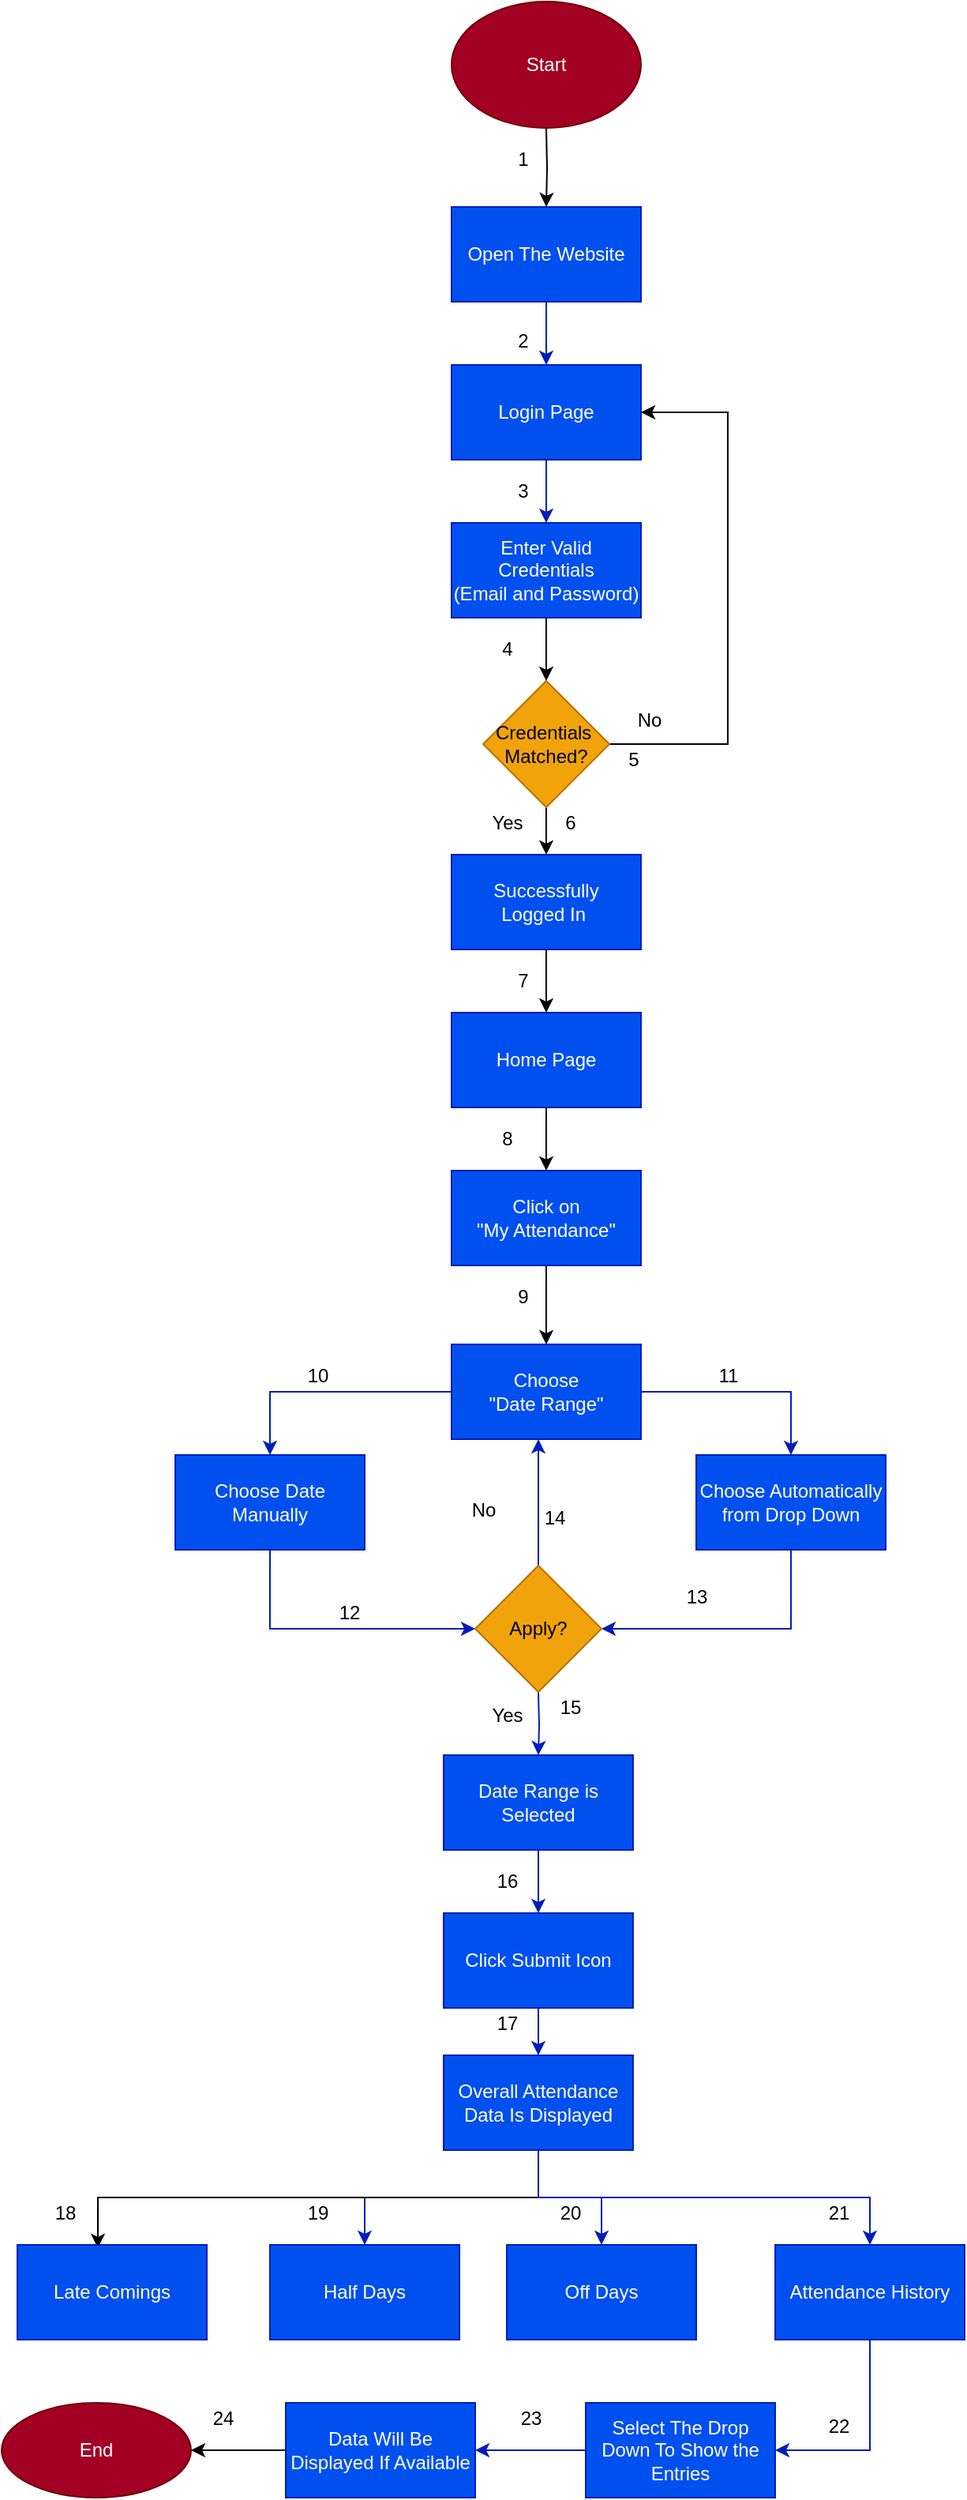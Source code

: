 <mxfile version="20.5.3" type="device"><diagram id="Wo5beu9dFC9uU2unMqDK" name="Page-1"><mxGraphModel dx="868" dy="482" grid="1" gridSize="10" guides="1" tooltips="1" connect="1" arrows="1" fold="1" page="1" pageScale="1" pageWidth="850" pageHeight="1100" math="0" shadow="0"><root><mxCell id="0"/><mxCell id="1" parent="0"/><mxCell id="JhOnWLGKEHYIRJ1bYAUn-1" value="" style="edgeStyle=orthogonalEdgeStyle;rounded=0;orthogonalLoop=1;jettySize=auto;html=1;" parent="1" target="JhOnWLGKEHYIRJ1bYAUn-3" edge="1"><mxGeometry relative="1" as="geometry"><mxPoint x="425" y="120" as="sourcePoint"/></mxGeometry></mxCell><mxCell id="JhOnWLGKEHYIRJ1bYAUn-2" value="" style="edgeStyle=orthogonalEdgeStyle;rounded=0;orthogonalLoop=1;jettySize=auto;html=1;fillColor=#0050ef;strokeColor=#001DBC;" parent="1" source="JhOnWLGKEHYIRJ1bYAUn-3" target="JhOnWLGKEHYIRJ1bYAUn-5" edge="1"><mxGeometry relative="1" as="geometry"/></mxCell><mxCell id="JhOnWLGKEHYIRJ1bYAUn-3" value="Open The Website" style="rounded=0;whiteSpace=wrap;html=1;fillColor=#0050ef;fontColor=#ffffff;strokeColor=#001DBC;" parent="1" vertex="1"><mxGeometry x="365" y="170" width="120" height="60" as="geometry"/></mxCell><mxCell id="JhOnWLGKEHYIRJ1bYAUn-4" value="" style="edgeStyle=orthogonalEdgeStyle;rounded=0;orthogonalLoop=1;jettySize=auto;html=1;fillColor=#0050ef;strokeColor=#001DBC;" parent="1" source="JhOnWLGKEHYIRJ1bYAUn-5" target="JhOnWLGKEHYIRJ1bYAUn-7" edge="1"><mxGeometry relative="1" as="geometry"/></mxCell><mxCell id="JhOnWLGKEHYIRJ1bYAUn-5" value="Login Page" style="rounded=0;whiteSpace=wrap;html=1;fillColor=#0050ef;fontColor=#ffffff;strokeColor=#001DBC;" parent="1" vertex="1"><mxGeometry x="365" y="270" width="120" height="60" as="geometry"/></mxCell><mxCell id="JhOnWLGKEHYIRJ1bYAUn-6" value="" style="edgeStyle=orthogonalEdgeStyle;rounded=0;orthogonalLoop=1;jettySize=auto;html=1;" parent="1" source="JhOnWLGKEHYIRJ1bYAUn-7" target="JhOnWLGKEHYIRJ1bYAUn-10" edge="1"><mxGeometry relative="1" as="geometry"/></mxCell><mxCell id="JhOnWLGKEHYIRJ1bYAUn-7" value="Enter Valid Credentials&lt;br&gt;(Email and Password)" style="rounded=0;whiteSpace=wrap;html=1;fillColor=#0050ef;fontColor=#ffffff;strokeColor=#001DBC;" parent="1" vertex="1"><mxGeometry x="365" y="370" width="120" height="60" as="geometry"/></mxCell><mxCell id="JhOnWLGKEHYIRJ1bYAUn-8" style="edgeStyle=orthogonalEdgeStyle;rounded=0;orthogonalLoop=1;jettySize=auto;html=1;entryX=1;entryY=0.5;entryDx=0;entryDy=0;" parent="1" source="JhOnWLGKEHYIRJ1bYAUn-10" target="JhOnWLGKEHYIRJ1bYAUn-5" edge="1"><mxGeometry relative="1" as="geometry"><Array as="points"><mxPoint x="540" y="510"/><mxPoint x="540" y="300"/></Array></mxGeometry></mxCell><mxCell id="JhOnWLGKEHYIRJ1bYAUn-9" value="" style="edgeStyle=orthogonalEdgeStyle;rounded=0;orthogonalLoop=1;jettySize=auto;html=1;" parent="1" source="JhOnWLGKEHYIRJ1bYAUn-10" target="JhOnWLGKEHYIRJ1bYAUn-12" edge="1"><mxGeometry relative="1" as="geometry"/></mxCell><mxCell id="JhOnWLGKEHYIRJ1bYAUn-10" value="Credentials&amp;nbsp;&lt;br&gt;Matched?" style="rhombus;whiteSpace=wrap;html=1;fillColor=#f0a30a;fontColor=#000000;strokeColor=#BD7000;" parent="1" vertex="1"><mxGeometry x="385" y="470" width="80" height="80" as="geometry"/></mxCell><mxCell id="JhOnWLGKEHYIRJ1bYAUn-11" value="" style="edgeStyle=orthogonalEdgeStyle;rounded=0;orthogonalLoop=1;jettySize=auto;html=1;" parent="1" source="JhOnWLGKEHYIRJ1bYAUn-12" edge="1"><mxGeometry relative="1" as="geometry"><mxPoint x="425" y="680" as="targetPoint"/></mxGeometry></mxCell><mxCell id="JhOnWLGKEHYIRJ1bYAUn-12" value="Successfully &lt;br&gt;Logged In&amp;nbsp;" style="rounded=0;whiteSpace=wrap;html=1;" parent="1" vertex="1"><mxGeometry x="365" y="580" width="120" height="60" as="geometry"/></mxCell><mxCell id="JhOnWLGKEHYIRJ1bYAUn-13" value="Open The Website" style="rounded=0;whiteSpace=wrap;html=1;fillColor=#0050ef;fontColor=#ffffff;strokeColor=#001DBC;" parent="1" vertex="1"><mxGeometry x="365" y="170" width="120" height="60" as="geometry"/></mxCell><mxCell id="JhOnWLGKEHYIRJ1bYAUn-14" value="Login Page" style="rounded=0;whiteSpace=wrap;html=1;fillColor=#0050ef;fontColor=#ffffff;strokeColor=#001DBC;" parent="1" vertex="1"><mxGeometry x="365" y="270" width="120" height="60" as="geometry"/></mxCell><mxCell id="JhOnWLGKEHYIRJ1bYAUn-15" value="Open The Website" style="rounded=0;whiteSpace=wrap;html=1;fillColor=#0050ef;fontColor=#ffffff;strokeColor=#001DBC;" parent="1" vertex="1"><mxGeometry x="365" y="170" width="120" height="60" as="geometry"/></mxCell><mxCell id="JhOnWLGKEHYIRJ1bYAUn-16" value="Login Page" style="rounded=0;whiteSpace=wrap;html=1;fillColor=#0050ef;fontColor=#ffffff;strokeColor=#001DBC;" parent="1" vertex="1"><mxGeometry x="365" y="270" width="120" height="60" as="geometry"/></mxCell><mxCell id="JhOnWLGKEHYIRJ1bYAUn-17" value="Successfully &lt;br&gt;Logged In&amp;nbsp;" style="rounded=0;whiteSpace=wrap;html=1;" parent="1" vertex="1"><mxGeometry x="365" y="580" width="120" height="60" as="geometry"/></mxCell><mxCell id="JhOnWLGKEHYIRJ1bYAUn-18" value="Successfully &lt;br&gt;Logged In&amp;nbsp;" style="rounded=0;whiteSpace=wrap;html=1;" parent="1" vertex="1"><mxGeometry x="365" y="580" width="120" height="60" as="geometry"/></mxCell><mxCell id="JhOnWLGKEHYIRJ1bYAUn-19" value="Successfully &lt;br&gt;Logged In&amp;nbsp;" style="rounded=0;whiteSpace=wrap;html=1;fillColor=#0050ef;strokeColor=#001DBC;fontColor=#ffffff;" parent="1" vertex="1"><mxGeometry x="365" y="580" width="120" height="60" as="geometry"/></mxCell><mxCell id="JhOnWLGKEHYIRJ1bYAUn-20" value="No" style="text;html=1;align=center;verticalAlign=middle;resizable=0;points=[];autosize=1;strokeColor=none;fillColor=none;" parent="1" vertex="1"><mxGeometry x="470" y="480" width="40" height="30" as="geometry"/></mxCell><mxCell id="JhOnWLGKEHYIRJ1bYAUn-21" value="Yes" style="text;html=1;align=center;verticalAlign=middle;resizable=0;points=[];autosize=1;strokeColor=none;fillColor=none;" parent="1" vertex="1"><mxGeometry x="380" y="545" width="40" height="30" as="geometry"/></mxCell><mxCell id="JhOnWLGKEHYIRJ1bYAUn-22" value="Start" style="ellipse;whiteSpace=wrap;html=1;fillColor=#a20025;fontColor=#ffffff;strokeColor=#6F0000;" parent="1" vertex="1"><mxGeometry x="365" y="40" width="120" height="80" as="geometry"/></mxCell><mxCell id="JhOnWLGKEHYIRJ1bYAUn-25" value="" style="edgeStyle=orthogonalEdgeStyle;rounded=0;orthogonalLoop=1;jettySize=auto;html=1;" parent="1" source="JhOnWLGKEHYIRJ1bYAUn-23" target="JhOnWLGKEHYIRJ1bYAUn-24" edge="1"><mxGeometry relative="1" as="geometry"/></mxCell><mxCell id="JhOnWLGKEHYIRJ1bYAUn-23" value="Home Page" style="rounded=0;whiteSpace=wrap;html=1;fillColor=#0050ef;fontColor=#ffffff;strokeColor=#001DBC;" parent="1" vertex="1"><mxGeometry x="365" y="680" width="120" height="60" as="geometry"/></mxCell><mxCell id="JhOnWLGKEHYIRJ1bYAUn-27" value="" style="edgeStyle=orthogonalEdgeStyle;rounded=0;orthogonalLoop=1;jettySize=auto;html=1;" parent="1" source="JhOnWLGKEHYIRJ1bYAUn-24" target="JhOnWLGKEHYIRJ1bYAUn-26" edge="1"><mxGeometry relative="1" as="geometry"/></mxCell><mxCell id="JhOnWLGKEHYIRJ1bYAUn-24" value="Click on &lt;br&gt;&quot;My Attendance&quot;" style="whiteSpace=wrap;html=1;fillColor=#0050ef;strokeColor=#001DBC;fontColor=#ffffff;rounded=0;" parent="1" vertex="1"><mxGeometry x="365" y="780" width="120" height="60" as="geometry"/></mxCell><mxCell id="JhOnWLGKEHYIRJ1bYAUn-30" style="edgeStyle=orthogonalEdgeStyle;rounded=0;orthogonalLoop=1;jettySize=auto;html=1;exitX=0;exitY=0.5;exitDx=0;exitDy=0;entryX=0.5;entryY=0;entryDx=0;entryDy=0;fillColor=#0050ef;strokeColor=#001DBC;" parent="1" source="JhOnWLGKEHYIRJ1bYAUn-26" target="JhOnWLGKEHYIRJ1bYAUn-29" edge="1"><mxGeometry relative="1" as="geometry"/></mxCell><mxCell id="JhOnWLGKEHYIRJ1bYAUn-31" style="edgeStyle=orthogonalEdgeStyle;rounded=0;orthogonalLoop=1;jettySize=auto;html=1;exitX=1;exitY=0.5;exitDx=0;exitDy=0;fillColor=#0050ef;strokeColor=#001DBC;" parent="1" source="JhOnWLGKEHYIRJ1bYAUn-26" target="JhOnWLGKEHYIRJ1bYAUn-28" edge="1"><mxGeometry relative="1" as="geometry"/></mxCell><mxCell id="JhOnWLGKEHYIRJ1bYAUn-26" value="Choose&lt;br&gt;&quot;Date Range&quot;" style="rounded=0;whiteSpace=wrap;html=1;fillColor=#0050ef;fontColor=#ffffff;strokeColor=#001DBC;" parent="1" vertex="1"><mxGeometry x="365" y="890" width="120" height="60" as="geometry"/></mxCell><mxCell id="JhOnWLGKEHYIRJ1bYAUn-41" style="edgeStyle=orthogonalEdgeStyle;rounded=0;orthogonalLoop=1;jettySize=auto;html=1;exitX=0.5;exitY=1;exitDx=0;exitDy=0;entryX=1;entryY=0.5;entryDx=0;entryDy=0;fillColor=#0050ef;strokeColor=#001DBC;" parent="1" source="JhOnWLGKEHYIRJ1bYAUn-28" target="JhOnWLGKEHYIRJ1bYAUn-39" edge="1"><mxGeometry relative="1" as="geometry"/></mxCell><mxCell id="JhOnWLGKEHYIRJ1bYAUn-28" value="Choose Automatically from Drop Down" style="rounded=0;whiteSpace=wrap;html=1;fillColor=#0050ef;fontColor=#ffffff;strokeColor=#001DBC;" parent="1" vertex="1"><mxGeometry x="520" y="960" width="120" height="60" as="geometry"/></mxCell><mxCell id="JhOnWLGKEHYIRJ1bYAUn-40" style="edgeStyle=orthogonalEdgeStyle;rounded=0;orthogonalLoop=1;jettySize=auto;html=1;exitX=0.5;exitY=1;exitDx=0;exitDy=0;entryX=0;entryY=0.5;entryDx=0;entryDy=0;fillColor=#0050ef;strokeColor=#001DBC;" parent="1" source="JhOnWLGKEHYIRJ1bYAUn-29" target="JhOnWLGKEHYIRJ1bYAUn-39" edge="1"><mxGeometry relative="1" as="geometry"/></mxCell><mxCell id="JhOnWLGKEHYIRJ1bYAUn-29" value="Choose Date Manually" style="rounded=0;whiteSpace=wrap;html=1;fillColor=#0050ef;fontColor=#ffffff;strokeColor=#001DBC;" parent="1" vertex="1"><mxGeometry x="190" y="960" width="120" height="60" as="geometry"/></mxCell><mxCell id="JhOnWLGKEHYIRJ1bYAUn-36" value="" style="edgeStyle=orthogonalEdgeStyle;rounded=0;orthogonalLoop=1;jettySize=auto;html=1;fillColor=#0050ef;strokeColor=#001DBC;" parent="1" target="JhOnWLGKEHYIRJ1bYAUn-35" edge="1"><mxGeometry relative="1" as="geometry"><mxPoint x="420" y="1110" as="sourcePoint"/></mxGeometry></mxCell><mxCell id="JhOnWLGKEHYIRJ1bYAUn-42" value="" style="edgeStyle=orthogonalEdgeStyle;rounded=0;orthogonalLoop=1;jettySize=auto;html=1;fillColor=#0050ef;strokeColor=#001DBC;" parent="1" source="JhOnWLGKEHYIRJ1bYAUn-35" target="JhOnWLGKEHYIRJ1bYAUn-37" edge="1"><mxGeometry relative="1" as="geometry"/></mxCell><mxCell id="JhOnWLGKEHYIRJ1bYAUn-35" value="Date Range is Selected" style="whiteSpace=wrap;html=1;rounded=0;fillColor=#0050ef;fontColor=#ffffff;strokeColor=#001DBC;" parent="1" vertex="1"><mxGeometry x="360" y="1150" width="120" height="60" as="geometry"/></mxCell><mxCell id="JhOnWLGKEHYIRJ1bYAUn-47" value="" style="edgeStyle=orthogonalEdgeStyle;rounded=0;orthogonalLoop=1;jettySize=auto;html=1;fillColor=#0050ef;strokeColor=#001DBC;" parent="1" source="JhOnWLGKEHYIRJ1bYAUn-37" target="JhOnWLGKEHYIRJ1bYAUn-46" edge="1"><mxGeometry relative="1" as="geometry"/></mxCell><mxCell id="JhOnWLGKEHYIRJ1bYAUn-37" value="Click Submit Icon" style="rounded=0;whiteSpace=wrap;html=1;fillColor=#0050ef;fontColor=#ffffff;strokeColor=#001DBC;" parent="1" vertex="1"><mxGeometry x="360" y="1250" width="120" height="60" as="geometry"/></mxCell><mxCell id="JhOnWLGKEHYIRJ1bYAUn-43" value="" style="edgeStyle=orthogonalEdgeStyle;rounded=0;orthogonalLoop=1;jettySize=auto;html=1;fillColor=#0050ef;strokeColor=#001DBC;" parent="1" source="JhOnWLGKEHYIRJ1bYAUn-39" target="JhOnWLGKEHYIRJ1bYAUn-26" edge="1"><mxGeometry relative="1" as="geometry"><Array as="points"><mxPoint x="420" y="970"/><mxPoint x="420" y="970"/></Array></mxGeometry></mxCell><mxCell id="JhOnWLGKEHYIRJ1bYAUn-39" value="Apply?" style="rhombus;whiteSpace=wrap;html=1;fillColor=#f0a30a;fontColor=#000000;strokeColor=#BD7000;" parent="1" vertex="1"><mxGeometry x="380" y="1030" width="80" height="80" as="geometry"/></mxCell><mxCell id="JhOnWLGKEHYIRJ1bYAUn-44" value="No" style="text;html=1;align=center;verticalAlign=middle;resizable=0;points=[];autosize=1;" parent="1" vertex="1"><mxGeometry x="365" y="980" width="40" height="30" as="geometry"/></mxCell><mxCell id="JhOnWLGKEHYIRJ1bYAUn-45" value="Yes" style="text;html=1;align=center;verticalAlign=middle;resizable=0;points=[];autosize=1;" parent="1" vertex="1"><mxGeometry x="380" y="1110" width="40" height="30" as="geometry"/></mxCell><mxCell id="JhOnWLGKEHYIRJ1bYAUn-51" value="" style="edgeStyle=orthogonalEdgeStyle;rounded=0;orthogonalLoop=1;jettySize=auto;html=1;fillColor=#0050ef;strokeColor=#001DBC;" parent="1" source="JhOnWLGKEHYIRJ1bYAUn-46" target="JhOnWLGKEHYIRJ1bYAUn-49" edge="1"><mxGeometry relative="1" as="geometry"/></mxCell><mxCell id="JhOnWLGKEHYIRJ1bYAUn-52" style="edgeStyle=orthogonalEdgeStyle;rounded=0;orthogonalLoop=1;jettySize=auto;html=1;exitX=0.5;exitY=1;exitDx=0;exitDy=0;fillColor=#0050ef;strokeColor=#001DBC;" parent="1" source="JhOnWLGKEHYIRJ1bYAUn-46" target="JhOnWLGKEHYIRJ1bYAUn-50" edge="1"><mxGeometry relative="1" as="geometry"/></mxCell><mxCell id="JhOnWLGKEHYIRJ1bYAUn-53" style="edgeStyle=orthogonalEdgeStyle;rounded=0;orthogonalLoop=1;jettySize=auto;html=1;exitX=0.5;exitY=1;exitDx=0;exitDy=0;entryX=0.425;entryY=0.033;entryDx=0;entryDy=0;entryPerimeter=0;" parent="1" source="JhOnWLGKEHYIRJ1bYAUn-46" target="JhOnWLGKEHYIRJ1bYAUn-48" edge="1"><mxGeometry relative="1" as="geometry"/></mxCell><mxCell id="JhOnWLGKEHYIRJ1bYAUn-55" style="edgeStyle=orthogonalEdgeStyle;rounded=0;orthogonalLoop=1;jettySize=auto;html=1;exitX=0.5;exitY=1;exitDx=0;exitDy=0;fillColor=#0050ef;strokeColor=#001DBC;" parent="1" source="JhOnWLGKEHYIRJ1bYAUn-46" target="JhOnWLGKEHYIRJ1bYAUn-54" edge="1"><mxGeometry relative="1" as="geometry"/></mxCell><mxCell id="JhOnWLGKEHYIRJ1bYAUn-46" value="Overall Attendance Data Is Displayed" style="whiteSpace=wrap;html=1;rounded=0;fillColor=#0050ef;fontColor=#ffffff;strokeColor=#001DBC;" parent="1" vertex="1"><mxGeometry x="360" y="1340" width="120" height="60" as="geometry"/></mxCell><mxCell id="JhOnWLGKEHYIRJ1bYAUn-48" value="Late Comings" style="rounded=0;whiteSpace=wrap;html=1;fillColor=#0050ef;fontColor=#ffffff;strokeColor=#001DBC;" parent="1" vertex="1"><mxGeometry x="90" y="1460" width="120" height="60" as="geometry"/></mxCell><mxCell id="JhOnWLGKEHYIRJ1bYAUn-49" value="Half Days" style="rounded=0;whiteSpace=wrap;html=1;fillColor=#0050ef;fontColor=#ffffff;strokeColor=#001DBC;" parent="1" vertex="1"><mxGeometry x="250" y="1460" width="120" height="60" as="geometry"/></mxCell><mxCell id="JhOnWLGKEHYIRJ1bYAUn-50" value="Off Days" style="rounded=0;whiteSpace=wrap;html=1;fillColor=#0050ef;fontColor=#ffffff;strokeColor=#001DBC;" parent="1" vertex="1"><mxGeometry x="400" y="1460" width="120" height="60" as="geometry"/></mxCell><mxCell id="JhOnWLGKEHYIRJ1bYAUn-57" style="edgeStyle=orthogonalEdgeStyle;rounded=0;orthogonalLoop=1;jettySize=auto;html=1;entryX=1;entryY=0.5;entryDx=0;entryDy=0;fillColor=#0050ef;strokeColor=#001DBC;" parent="1" source="JhOnWLGKEHYIRJ1bYAUn-54" target="JhOnWLGKEHYIRJ1bYAUn-56" edge="1"><mxGeometry relative="1" as="geometry"/></mxCell><mxCell id="JhOnWLGKEHYIRJ1bYAUn-54" value="Attendance History" style="rounded=0;whiteSpace=wrap;html=1;fillColor=#0050ef;fontColor=#ffffff;strokeColor=#001DBC;" parent="1" vertex="1"><mxGeometry x="570" y="1460" width="120" height="60" as="geometry"/></mxCell><mxCell id="JhOnWLGKEHYIRJ1bYAUn-59" value="" style="edgeStyle=orthogonalEdgeStyle;rounded=0;orthogonalLoop=1;jettySize=auto;html=1;fillColor=#0050ef;strokeColor=#001DBC;" parent="1" source="JhOnWLGKEHYIRJ1bYAUn-56" target="JhOnWLGKEHYIRJ1bYAUn-58" edge="1"><mxGeometry relative="1" as="geometry"/></mxCell><mxCell id="JhOnWLGKEHYIRJ1bYAUn-56" value="Select The Drop Down To Show the Entries" style="rounded=0;whiteSpace=wrap;html=1;fillColor=#0050ef;fontColor=#ffffff;strokeColor=#001DBC;" parent="1" vertex="1"><mxGeometry x="450" y="1560" width="120" height="60" as="geometry"/></mxCell><mxCell id="JhOnWLGKEHYIRJ1bYAUn-61" value="" style="edgeStyle=orthogonalEdgeStyle;rounded=0;orthogonalLoop=1;jettySize=auto;html=1;" parent="1" source="JhOnWLGKEHYIRJ1bYAUn-58" target="JhOnWLGKEHYIRJ1bYAUn-60" edge="1"><mxGeometry relative="1" as="geometry"/></mxCell><mxCell id="JhOnWLGKEHYIRJ1bYAUn-58" value="Data Will Be Displayed If Available" style="whiteSpace=wrap;html=1;rounded=0;fillColor=#0050ef;fontColor=#ffffff;strokeColor=#001DBC;" parent="1" vertex="1"><mxGeometry x="260" y="1560" width="120" height="60" as="geometry"/></mxCell><mxCell id="JhOnWLGKEHYIRJ1bYAUn-60" value="End" style="ellipse;whiteSpace=wrap;html=1;rounded=0;fillColor=#a20025;fontColor=#ffffff;strokeColor=#6F0000;" parent="1" vertex="1"><mxGeometry x="80" y="1560" width="120" height="60" as="geometry"/></mxCell><mxCell id="TpFSOtgKz_f5uxp8IA3n-1" value="1" style="text;html=1;align=center;verticalAlign=middle;resizable=0;points=[];autosize=1;strokeColor=none;fillColor=none;" vertex="1" parent="1"><mxGeometry x="395" y="125" width="30" height="30" as="geometry"/></mxCell><mxCell id="TpFSOtgKz_f5uxp8IA3n-2" value="2" style="text;html=1;align=center;verticalAlign=middle;resizable=0;points=[];autosize=1;strokeColor=none;fillColor=none;" vertex="1" parent="1"><mxGeometry x="395" y="240" width="30" height="30" as="geometry"/></mxCell><mxCell id="TpFSOtgKz_f5uxp8IA3n-4" value="3" style="text;html=1;align=center;verticalAlign=middle;resizable=0;points=[];autosize=1;strokeColor=none;fillColor=none;" vertex="1" parent="1"><mxGeometry x="395" y="335" width="30" height="30" as="geometry"/></mxCell><mxCell id="TpFSOtgKz_f5uxp8IA3n-5" value="4" style="text;html=1;align=center;verticalAlign=middle;resizable=0;points=[];autosize=1;strokeColor=none;fillColor=none;" vertex="1" parent="1"><mxGeometry x="385" y="435" width="30" height="30" as="geometry"/></mxCell><mxCell id="TpFSOtgKz_f5uxp8IA3n-6" value="5" style="text;html=1;align=center;verticalAlign=middle;resizable=0;points=[];autosize=1;strokeColor=none;fillColor=none;" vertex="1" parent="1"><mxGeometry x="465" y="505" width="30" height="30" as="geometry"/></mxCell><mxCell id="TpFSOtgKz_f5uxp8IA3n-7" value="6" style="text;html=1;align=center;verticalAlign=middle;resizable=0;points=[];autosize=1;strokeColor=none;fillColor=none;" vertex="1" parent="1"><mxGeometry x="425" y="545" width="30" height="30" as="geometry"/></mxCell><mxCell id="TpFSOtgKz_f5uxp8IA3n-8" value="7" style="text;html=1;align=center;verticalAlign=middle;resizable=0;points=[];autosize=1;strokeColor=none;fillColor=none;" vertex="1" parent="1"><mxGeometry x="395" y="645" width="30" height="30" as="geometry"/></mxCell><mxCell id="TpFSOtgKz_f5uxp8IA3n-9" value="8" style="text;html=1;align=center;verticalAlign=middle;resizable=0;points=[];autosize=1;strokeColor=none;fillColor=none;" vertex="1" parent="1"><mxGeometry x="385" y="745" width="30" height="30" as="geometry"/></mxCell><mxCell id="TpFSOtgKz_f5uxp8IA3n-10" value="9" style="text;html=1;align=center;verticalAlign=middle;resizable=0;points=[];autosize=1;strokeColor=none;fillColor=none;" vertex="1" parent="1"><mxGeometry x="395" y="845" width="30" height="30" as="geometry"/></mxCell><mxCell id="TpFSOtgKz_f5uxp8IA3n-11" value="10" style="text;html=1;align=center;verticalAlign=middle;resizable=0;points=[];autosize=1;strokeColor=none;fillColor=none;" vertex="1" parent="1"><mxGeometry x="260" y="895" width="40" height="30" as="geometry"/></mxCell><mxCell id="TpFSOtgKz_f5uxp8IA3n-12" value="11" style="text;html=1;align=center;verticalAlign=middle;resizable=0;points=[];autosize=1;strokeColor=none;fillColor=none;" vertex="1" parent="1"><mxGeometry x="520" y="895" width="40" height="30" as="geometry"/></mxCell><mxCell id="TpFSOtgKz_f5uxp8IA3n-13" value="12" style="text;html=1;align=center;verticalAlign=middle;resizable=0;points=[];autosize=1;strokeColor=none;fillColor=none;" vertex="1" parent="1"><mxGeometry x="280" y="1045" width="40" height="30" as="geometry"/></mxCell><mxCell id="TpFSOtgKz_f5uxp8IA3n-14" value="13" style="text;html=1;align=center;verticalAlign=middle;resizable=0;points=[];autosize=1;strokeColor=none;fillColor=none;" vertex="1" parent="1"><mxGeometry x="500" y="1035" width="40" height="30" as="geometry"/></mxCell><mxCell id="TpFSOtgKz_f5uxp8IA3n-15" value="14" style="text;html=1;align=center;verticalAlign=middle;resizable=0;points=[];autosize=1;strokeColor=none;fillColor=none;" vertex="1" parent="1"><mxGeometry x="410" y="985" width="40" height="30" as="geometry"/></mxCell><mxCell id="TpFSOtgKz_f5uxp8IA3n-16" value="15" style="text;html=1;align=center;verticalAlign=middle;resizable=0;points=[];autosize=1;strokeColor=none;fillColor=none;" vertex="1" parent="1"><mxGeometry x="420" y="1105" width="40" height="30" as="geometry"/></mxCell><mxCell id="TpFSOtgKz_f5uxp8IA3n-17" value="16" style="text;html=1;align=center;verticalAlign=middle;resizable=0;points=[];autosize=1;strokeColor=none;fillColor=none;" vertex="1" parent="1"><mxGeometry x="380" y="1215" width="40" height="30" as="geometry"/></mxCell><mxCell id="TpFSOtgKz_f5uxp8IA3n-18" value="17" style="text;html=1;align=center;verticalAlign=middle;resizable=0;points=[];autosize=1;strokeColor=none;fillColor=none;" vertex="1" parent="1"><mxGeometry x="380" y="1305" width="40" height="30" as="geometry"/></mxCell><mxCell id="TpFSOtgKz_f5uxp8IA3n-19" value="18" style="text;html=1;align=center;verticalAlign=middle;resizable=0;points=[];autosize=1;strokeColor=none;fillColor=none;" vertex="1" parent="1"><mxGeometry x="100" y="1425" width="40" height="30" as="geometry"/></mxCell><mxCell id="TpFSOtgKz_f5uxp8IA3n-20" value="19" style="text;html=1;align=center;verticalAlign=middle;resizable=0;points=[];autosize=1;strokeColor=none;fillColor=none;" vertex="1" parent="1"><mxGeometry x="260" y="1425" width="40" height="30" as="geometry"/></mxCell><mxCell id="TpFSOtgKz_f5uxp8IA3n-21" value="20" style="text;html=1;align=center;verticalAlign=middle;resizable=0;points=[];autosize=1;strokeColor=none;fillColor=none;" vertex="1" parent="1"><mxGeometry x="420" y="1425" width="40" height="30" as="geometry"/></mxCell><mxCell id="TpFSOtgKz_f5uxp8IA3n-22" value="21" style="text;html=1;align=center;verticalAlign=middle;resizable=0;points=[];autosize=1;strokeColor=none;fillColor=none;" vertex="1" parent="1"><mxGeometry x="590" y="1425" width="40" height="30" as="geometry"/></mxCell><mxCell id="TpFSOtgKz_f5uxp8IA3n-24" value="22" style="text;html=1;align=center;verticalAlign=middle;resizable=0;points=[];autosize=1;strokeColor=none;fillColor=none;" vertex="1" parent="1"><mxGeometry x="590" y="1560" width="40" height="30" as="geometry"/></mxCell><mxCell id="TpFSOtgKz_f5uxp8IA3n-25" value="23" style="text;html=1;align=center;verticalAlign=middle;resizable=0;points=[];autosize=1;strokeColor=none;fillColor=none;" vertex="1" parent="1"><mxGeometry x="395" y="1555" width="40" height="30" as="geometry"/></mxCell><mxCell id="TpFSOtgKz_f5uxp8IA3n-26" value="24" style="text;html=1;align=center;verticalAlign=middle;resizable=0;points=[];autosize=1;strokeColor=none;fillColor=none;" vertex="1" parent="1"><mxGeometry x="200" y="1555" width="40" height="30" as="geometry"/></mxCell></root></mxGraphModel></diagram></mxfile>
